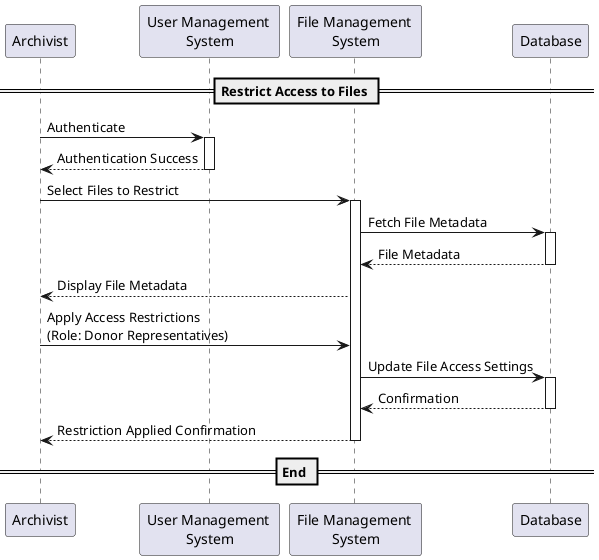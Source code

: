 @startuml
participant Archivist as archivist
participant "User Management \nSystem" as UserMgmt
participant "File Management \nSystem" as FileMgmt
participant Database as DB

== Restrict Access to Files ==
archivist -> UserMgmt : Authenticate
activate UserMgmt
UserMgmt --> archivist : Authentication Success
deactivate UserMgmt

archivist -> FileMgmt : Select Files to Restrict
activate FileMgmt
FileMgmt -> DB : Fetch File Metadata
activate DB
DB --> FileMgmt : File Metadata
deactivate DB

FileMgmt --> archivist : Display File Metadata
archivist -> FileMgmt : Apply Access Restrictions\n(Role: Donor Representatives)
FileMgmt -> DB : Update File Access Settings
activate DB
DB --> FileMgmt : Confirmation
deactivate DB

FileMgmt --> archivist : Restriction Applied Confirmation
deactivate FileMgmt

== End ==
@enduml